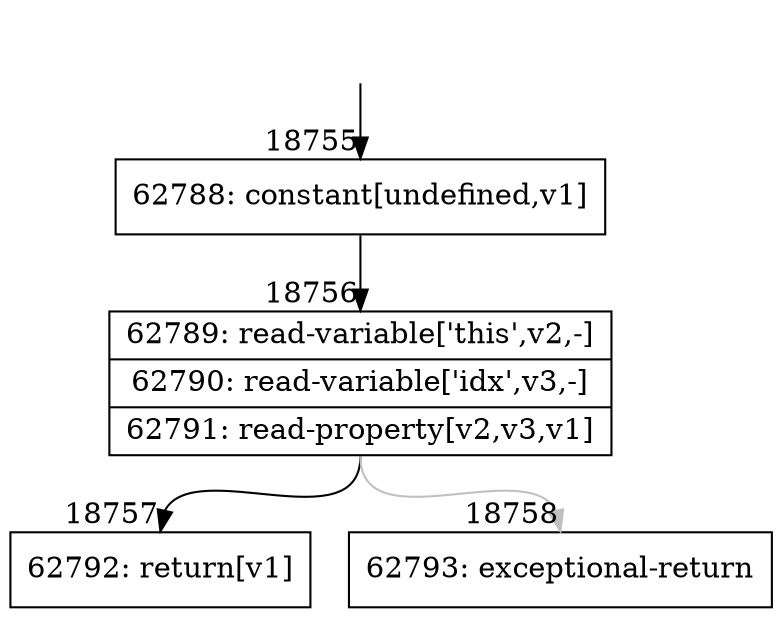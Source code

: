 digraph {
rankdir="TD"
BB_entry1615[shape=none,label=""];
BB_entry1615 -> BB18755 [tailport=s, headport=n, headlabel="    18755"]
BB18755 [shape=record label="{62788: constant[undefined,v1]}" ] 
BB18755 -> BB18756 [tailport=s, headport=n, headlabel="      18756"]
BB18756 [shape=record label="{62789: read-variable['this',v2,-]|62790: read-variable['idx',v3,-]|62791: read-property[v2,v3,v1]}" ] 
BB18756 -> BB18757 [tailport=s, headport=n, headlabel="      18757"]
BB18756 -> BB18758 [tailport=s, headport=n, color=gray, headlabel="      18758"]
BB18757 [shape=record label="{62792: return[v1]}" ] 
BB18758 [shape=record label="{62793: exceptional-return}" ] 
//#$~ 35066
}
